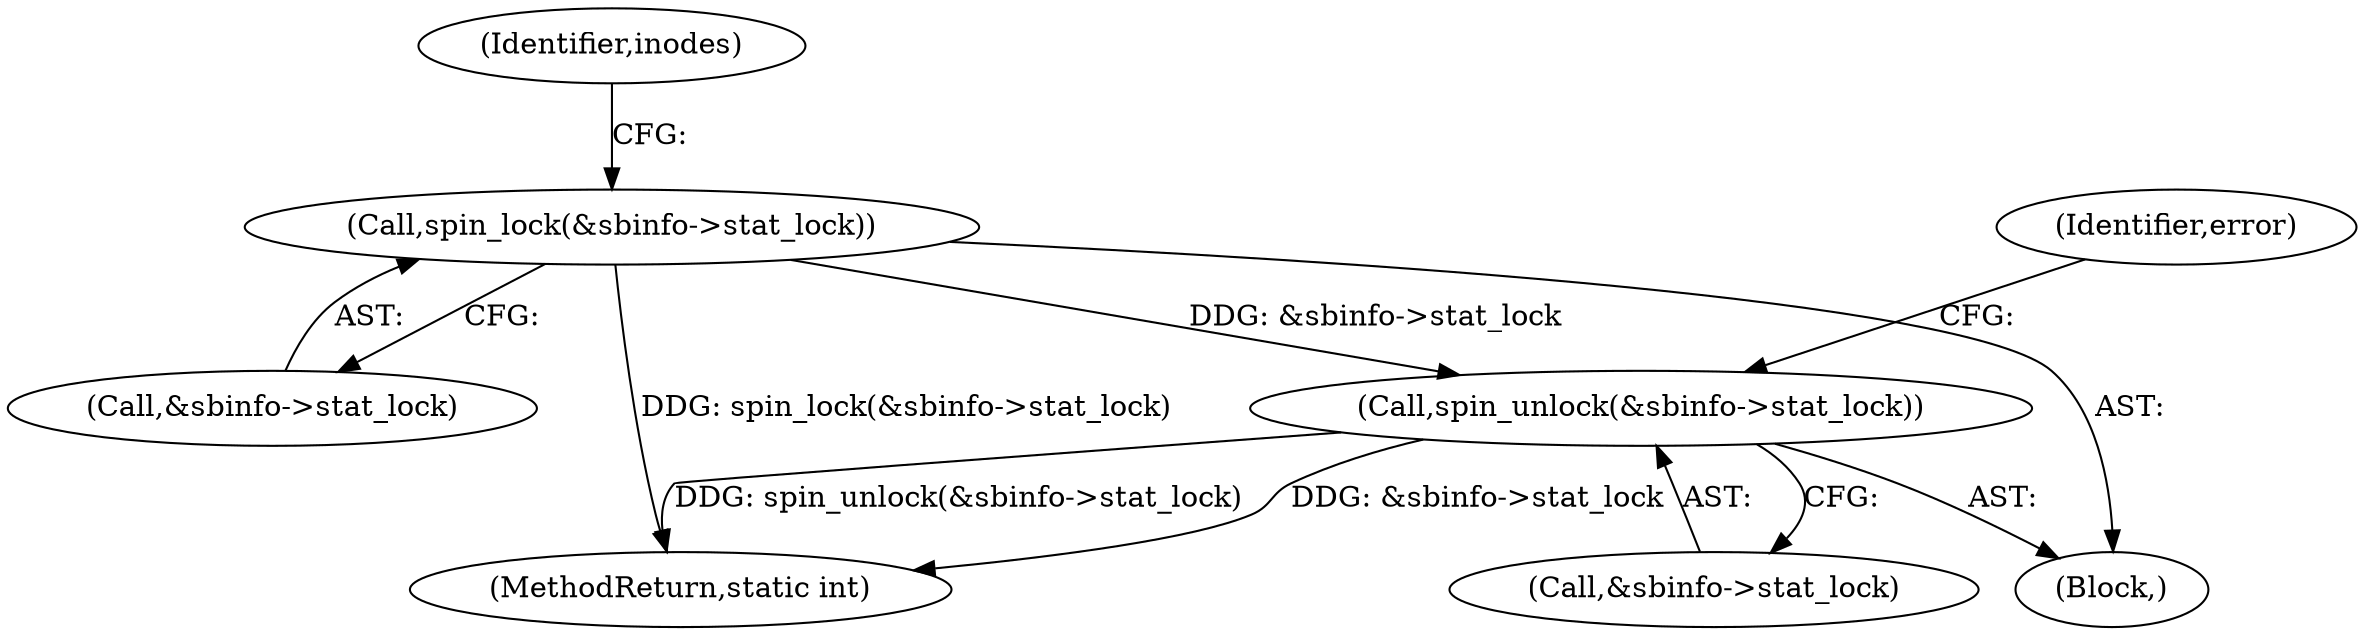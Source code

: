 digraph "0_linux_5f00110f7273f9ff04ac69a5f85bb535a4fd0987@pointer" {
"1000131" [label="(Call,spin_lock(&sbinfo->stat_lock))"];
"1000222" [label="(Call,spin_unlock(&sbinfo->stat_lock))"];
"1000222" [label="(Call,spin_unlock(&sbinfo->stat_lock))"];
"1000228" [label="(Identifier,error)"];
"1000131" [label="(Call,spin_lock(&sbinfo->stat_lock))"];
"1000106" [label="(Block,)"];
"1000132" [label="(Call,&sbinfo->stat_lock)"];
"1000137" [label="(Identifier,inodes)"];
"1000229" [label="(MethodReturn,static int)"];
"1000223" [label="(Call,&sbinfo->stat_lock)"];
"1000131" -> "1000106"  [label="AST: "];
"1000131" -> "1000132"  [label="CFG: "];
"1000132" -> "1000131"  [label="AST: "];
"1000137" -> "1000131"  [label="CFG: "];
"1000131" -> "1000229"  [label="DDG: spin_lock(&sbinfo->stat_lock)"];
"1000131" -> "1000222"  [label="DDG: &sbinfo->stat_lock"];
"1000222" -> "1000106"  [label="AST: "];
"1000222" -> "1000223"  [label="CFG: "];
"1000223" -> "1000222"  [label="AST: "];
"1000228" -> "1000222"  [label="CFG: "];
"1000222" -> "1000229"  [label="DDG: &sbinfo->stat_lock"];
"1000222" -> "1000229"  [label="DDG: spin_unlock(&sbinfo->stat_lock)"];
}
